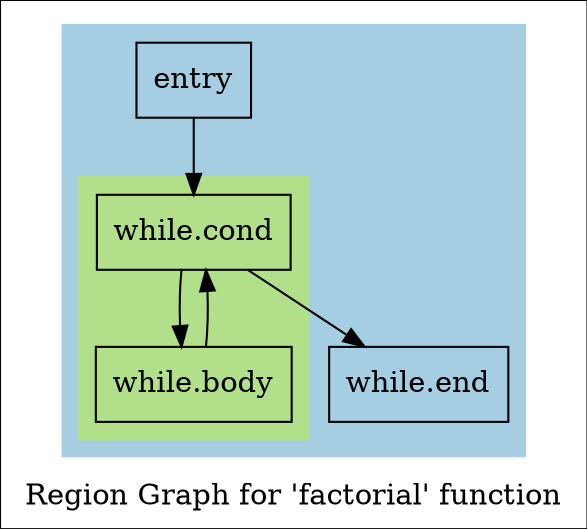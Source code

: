 digraph "Region Graph for 'factorial' function" {
	label="Region Graph for 'factorial' function";

	Node0x55d3761eac60 [shape=record,label="{entry}"];
	Node0x55d3761eac60 -> Node0x55d3761eb010;
	Node0x55d3761eb010 [shape=record,label="{while.cond}"];
	Node0x55d3761eb010 -> Node0x55d3761eb450;
	Node0x55d3761eb010 -> Node0x55d3761eb620;
	Node0x55d3761eb450 [shape=record,label="{while.body}"];
	Node0x55d3761eb450 -> Node0x55d3761eb010[constraint=false];
	Node0x55d3761eb620 [shape=record,label="{while.end}"];
	colorscheme = "paired12"
        subgraph cluster_0x55d3761f0810 {
          label = "";
          style = filled;
          color = 1
          subgraph cluster_0x55d3761f0650 {
            label = "";
            style = filled;
            color = 3
            Node0x55d3761eb010;
            Node0x55d3761eb450;
          }
          Node0x55d3761eac60;
          Node0x55d3761eb620;
        }
}
